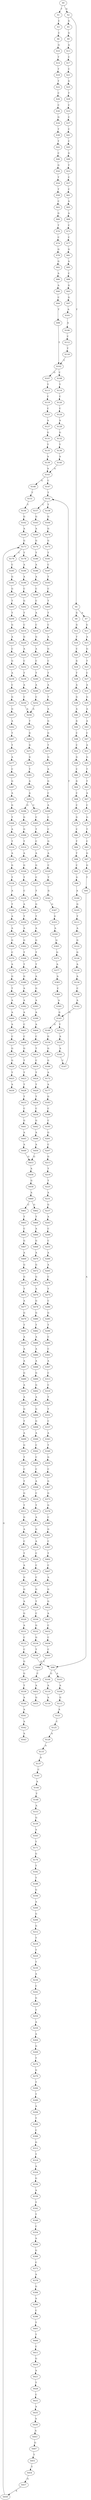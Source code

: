strict digraph  {
	S0 -> S1 [ label = T ];
	S0 -> S2 [ label = G ];
	S1 -> S3 [ label = C ];
	S2 -> S4 [ label = T ];
	S2 -> S5 [ label = G ];
	S3 -> S6 [ label = C ];
	S4 -> S7 [ label = A ];
	S4 -> S8 [ label = G ];
	S5 -> S9 [ label = G ];
	S6 -> S10 [ label = G ];
	S7 -> S11 [ label = G ];
	S8 -> S12 [ label = G ];
	S9 -> S13 [ label = A ];
	S10 -> S14 [ label = T ];
	S11 -> S15 [ label = A ];
	S12 -> S16 [ label = T ];
	S13 -> S17 [ label = C ];
	S14 -> S18 [ label = T ];
	S15 -> S19 [ label = G ];
	S16 -> S20 [ label = C ];
	S17 -> S21 [ label = C ];
	S18 -> S22 [ label = T ];
	S19 -> S23 [ label = T ];
	S20 -> S24 [ label = G ];
	S21 -> S25 [ label = G ];
	S22 -> S26 [ label = C ];
	S23 -> S27 [ label = C ];
	S24 -> S28 [ label = T ];
	S25 -> S29 [ label = T ];
	S26 -> S30 [ label = C ];
	S27 -> S31 [ label = A ];
	S28 -> S32 [ label = A ];
	S29 -> S33 [ label = C ];
	S30 -> S34 [ label = G ];
	S31 -> S35 [ label = G ];
	S32 -> S36 [ label = G ];
	S33 -> S37 [ label = C ];
	S34 -> S38 [ label = T ];
	S35 -> S39 [ label = A ];
	S36 -> S40 [ label = A ];
	S37 -> S41 [ label = C ];
	S38 -> S42 [ label = T ];
	S39 -> S43 [ label = A ];
	S40 -> S44 [ label = G ];
	S41 -> S45 [ label = C ];
	S42 -> S46 [ label = C ];
	S43 -> S47 [ label = C ];
	S44 -> S48 [ label = C ];
	S45 -> S49 [ label = G ];
	S46 -> S50 [ label = G ];
	S47 -> S51 [ label = A ];
	S48 -> S52 [ label = C ];
	S49 -> S53 [ label = T ];
	S50 -> S54 [ label = T ];
	S51 -> S55 [ label = G ];
	S52 -> S56 [ label = G ];
	S53 -> S57 [ label = C ];
	S54 -> S58 [ label = T ];
	S55 -> S59 [ label = T ];
	S56 -> S60 [ label = C ];
	S57 -> S61 [ label = C ];
	S58 -> S62 [ label = C ];
	S59 -> S63 [ label = T ];
	S60 -> S64 [ label = G ];
	S61 -> S65 [ label = A ];
	S62 -> S66 [ label = G ];
	S63 -> S67 [ label = A ];
	S64 -> S68 [ label = C ];
	S65 -> S69 [ label = A ];
	S66 -> S70 [ label = T ];
	S67 -> S71 [ label = C ];
	S68 -> S72 [ label = C ];
	S69 -> S73 [ label = C ];
	S70 -> S74 [ label = C ];
	S71 -> S75 [ label = G ];
	S72 -> S76 [ label = G ];
	S73 -> S77 [ label = C ];
	S74 -> S78 [ label = G ];
	S75 -> S79 [ label = T ];
	S76 -> S80 [ label = C ];
	S77 -> S81 [ label = G ];
	S78 -> S82 [ label = G ];
	S79 -> S83 [ label = C ];
	S80 -> S84 [ label = T ];
	S81 -> S85 [ label = A ];
	S82 -> S86 [ label = A ];
	S83 -> S87 [ label = G ];
	S84 -> S88 [ label = T ];
	S85 -> S89 [ label = C ];
	S86 -> S90 [ label = A ];
	S87 -> S91 [ label = G ];
	S88 -> S92 [ label = C ];
	S89 -> S93 [ label = G ];
	S90 -> S94 [ label = C ];
	S91 -> S95 [ label = T ];
	S92 -> S96 [ label = G ];
	S93 -> S97 [ label = G ];
	S94 -> S98 [ label = T ];
	S95 -> S99 [ label = A ];
	S96 -> S100 [ label = A ];
	S97 -> S101 [ label = A ];
	S98 -> S102 [ label = T ];
	S99 -> S103 [ label = A ];
	S99 -> S104 [ label = G ];
	S100 -> S105 [ label = G ];
	S101 -> S106 [ label = A ];
	S102 -> S107 [ label = G ];
	S102 -> S108 [ label = C ];
	S103 -> S109 [ label = A ];
	S104 -> S110 [ label = A ];
	S105 -> S111 [ label = T ];
	S106 -> S112 [ label = C ];
	S107 -> S113 [ label = T ];
	S108 -> S114 [ label = T ];
	S109 -> S115 [ label = G ];
	S110 -> S116 [ label = A ];
	S111 -> S117 [ label = A ];
	S112 -> S118 [ label = T ];
	S113 -> S119 [ label = C ];
	S114 -> S120 [ label = C ];
	S115 -> S121 [ label = A ];
	S117 -> S122 [ label = G ];
	S118 -> S102 [ label = T ];
	S119 -> S123 [ label = C ];
	S120 -> S124 [ label = C ];
	S121 -> S125 [ label = C ];
	S122 -> S126 [ label = G ];
	S123 -> S127 [ label = A ];
	S124 -> S128 [ label = A ];
	S125 -> S129 [ label = A ];
	S126 -> S130 [ label = A ];
	S127 -> S131 [ label = G ];
	S128 -> S132 [ label = G ];
	S129 -> S133 [ label = A ];
	S130 -> S134 [ label = A ];
	S131 -> S135 [ label = T ];
	S132 -> S136 [ label = T ];
	S133 -> S137 [ label = A ];
	S134 -> S138 [ label = C ];
	S135 -> S139 [ label = A ];
	S136 -> S140 [ label = A ];
	S137 -> S141 [ label = C ];
	S138 -> S142 [ label = A ];
	S139 -> S143 [ label = A ];
	S140 -> S143 [ label = A ];
	S141 -> S144 [ label = A ];
	S142 -> S145 [ label = G ];
	S143 -> S146 [ label = G ];
	S143 -> S147 [ label = C ];
	S144 -> S148 [ label = T ];
	S145 -> S149 [ label = G ];
	S145 -> S150 [ label = T ];
	S146 -> S151 [ label = T ];
	S147 -> S152 [ label = T ];
	S148 -> S153 [ label = A ];
	S149 -> S154 [ label = G ];
	S150 -> S155 [ label = A ];
	S151 -> S156 [ label = T ];
	S152 -> S157 [ label = C ];
	S152 -> S158 [ label = T ];
	S153 -> S159 [ label = G ];
	S154 -> S160 [ label = G ];
	S155 -> S161 [ label = A ];
	S156 -> S162 [ label = G ];
	S157 -> S163 [ label = G ];
	S158 -> S164 [ label = G ];
	S159 -> S165 [ label = A ];
	S160 -> S166 [ label = G ];
	S161 -> S167 [ label = C ];
	S162 -> S168 [ label = A ];
	S163 -> S169 [ label = A ];
	S164 -> S170 [ label = G ];
	S165 -> S171 [ label = T ];
	S166 -> S172 [ label = A ];
	S167 -> S152 [ label = T ];
	S168 -> S173 [ label = G ];
	S169 -> S174 [ label = G ];
	S170 -> S175 [ label = G ];
	S171 -> S176 [ label = G ];
	S172 -> S177 [ label = A ];
	S173 -> S178 [ label = T ];
	S173 -> S179 [ label = C ];
	S174 -> S180 [ label = T ];
	S175 -> S181 [ label = T ];
	S176 -> S182 [ label = T ];
	S177 -> S183 [ label = G ];
	S178 -> S184 [ label = A ];
	S179 -> S185 [ label = C ];
	S180 -> S186 [ label = A ];
	S181 -> S187 [ label = C ];
	S182 -> S188 [ label = T ];
	S183 -> S189 [ label = C ];
	S184 -> S190 [ label = A ];
	S185 -> S191 [ label = G ];
	S186 -> S192 [ label = A ];
	S187 -> S193 [ label = T ];
	S188 -> S194 [ label = G ];
	S189 -> S195 [ label = C ];
	S190 -> S196 [ label = C ];
	S191 -> S197 [ label = G ];
	S192 -> S198 [ label = C ];
	S193 -> S199 [ label = C ];
	S194 -> S200 [ label = A ];
	S195 -> S201 [ label = G ];
	S196 -> S202 [ label = G ];
	S197 -> S203 [ label = T ];
	S198 -> S204 [ label = C ];
	S199 -> S205 [ label = T ];
	S200 -> S206 [ label = G ];
	S201 -> S207 [ label = C ];
	S202 -> S208 [ label = T ];
	S203 -> S209 [ label = T ];
	S204 -> S210 [ label = A ];
	S205 -> S211 [ label = T ];
	S206 -> S212 [ label = G ];
	S207 -> S213 [ label = G ];
	S208 -> S214 [ label = C ];
	S209 -> S215 [ label = G ];
	S210 -> S216 [ label = C ];
	S211 -> S217 [ label = C ];
	S212 -> S218 [ label = T ];
	S213 -> S219 [ label = T ];
	S214 -> S220 [ label = G ];
	S215 -> S221 [ label = A ];
	S216 -> S222 [ label = G ];
	S217 -> S223 [ label = A ];
	S218 -> S224 [ label = T ];
	S219 -> S225 [ label = T ];
	S220 -> S226 [ label = A ];
	S221 -> S227 [ label = C ];
	S222 -> S228 [ label = A ];
	S223 -> S229 [ label = G ];
	S224 -> S230 [ label = T ];
	S225 -> S231 [ label = A ];
	S226 -> S232 [ label = C ];
	S227 -> S233 [ label = G ];
	S228 -> S234 [ label = C ];
	S229 -> S235 [ label = C ];
	S230 -> S236 [ label = A ];
	S231 -> S237 [ label = G ];
	S232 -> S238 [ label = T ];
	S233 -> S239 [ label = A ];
	S234 -> S240 [ label = T ];
	S235 -> S241 [ label = T ];
	S236 -> S242 [ label = C ];
	S237 -> S243 [ label = A ];
	S238 -> S244 [ label = A ];
	S239 -> S245 [ label = C ];
	S240 -> S246 [ label = A ];
	S241 -> S247 [ label = A ];
	S242 -> S248 [ label = G ];
	S243 -> S249 [ label = C ];
	S244 -> S250 [ label = C ];
	S245 -> S251 [ label = G ];
	S246 -> S252 [ label = C ];
	S247 -> S253 [ label = T ];
	S248 -> S254 [ label = T ];
	S249 -> S255 [ label = C ];
	S250 -> S256 [ label = A ];
	S251 -> S257 [ label = G ];
	S252 -> S256 [ label = A ];
	S253 -> S258 [ label = A ];
	S254 -> S259 [ label = A ];
	S255 -> S260 [ label = A ];
	S256 -> S261 [ label = T ];
	S257 -> S262 [ label = A ];
	S258 -> S263 [ label = G ];
	S259 -> S264 [ label = A ];
	S260 -> S265 [ label = A ];
	S261 -> S266 [ label = G ];
	S262 -> S267 [ label = T ];
	S263 -> S268 [ label = G ];
	S264 -> S269 [ label = G ];
	S265 -> S270 [ label = C ];
	S266 -> S271 [ label = G ];
	S267 -> S272 [ label = T ];
	S268 -> S273 [ label = T ];
	S269 -> S274 [ label = T ];
	S270 -> S275 [ label = T ];
	S271 -> S276 [ label = G ];
	S272 -> S277 [ label = A ];
	S273 -> S278 [ label = G ];
	S274 -> S279 [ label = G ];
	S275 -> S280 [ label = C ];
	S276 -> S281 [ label = T ];
	S277 -> S282 [ label = C ];
	S278 -> S283 [ label = A ];
	S279 -> S284 [ label = T ];
	S280 -> S285 [ label = G ];
	S281 -> S286 [ label = A ];
	S282 -> S287 [ label = G ];
	S283 -> S288 [ label = G ];
	S284 -> S289 [ label = T ];
	S285 -> S290 [ label = T ];
	S286 -> S291 [ label = A ];
	S287 -> S292 [ label = A ];
	S288 -> S293 [ label = C ];
	S289 -> S294 [ label = A ];
	S290 -> S295 [ label = C ];
	S291 -> S296 [ label = G ];
	S291 -> S297 [ label = C ];
	S292 -> S298 [ label = G ];
	S293 -> S299 [ label = A ];
	S294 -> S300 [ label = T ];
	S295 -> S301 [ label = C ];
	S296 -> S302 [ label = G ];
	S297 -> S303 [ label = C ];
	S298 -> S304 [ label = T ];
	S299 -> S305 [ label = C ];
	S300 -> S306 [ label = C ];
	S301 -> S307 [ label = A ];
	S302 -> S308 [ label = G ];
	S303 -> S309 [ label = T ];
	S304 -> S310 [ label = A ];
	S305 -> S311 [ label = C ];
	S306 -> S312 [ label = G ];
	S307 -> S313 [ label = C ];
	S308 -> S314 [ label = T ];
	S309 -> S315 [ label = C ];
	S310 -> S316 [ label = T ];
	S311 -> S317 [ label = G ];
	S312 -> S318 [ label = T ];
	S313 -> S319 [ label = C ];
	S314 -> S320 [ label = A ];
	S315 -> S321 [ label = A ];
	S316 -> S322 [ label = A ];
	S317 -> S323 [ label = A ];
	S318 -> S324 [ label = A ];
	S319 -> S325 [ label = T ];
	S320 -> S326 [ label = G ];
	S321 -> S327 [ label = G ];
	S322 -> S328 [ label = G ];
	S323 -> S329 [ label = C ];
	S324 -> S330 [ label = G ];
	S325 -> S331 [ label = T ];
	S326 -> S332 [ label = T ];
	S327 -> S333 [ label = C ];
	S328 -> S334 [ label = T ];
	S329 -> S335 [ label = T ];
	S330 -> S336 [ label = A ];
	S331 -> S337 [ label = C ];
	S332 -> S338 [ label = C ];
	S333 -> S339 [ label = T ];
	S334 -> S340 [ label = A ];
	S335 -> S341 [ label = G ];
	S336 -> S342 [ label = T ];
	S337 -> S343 [ label = A ];
	S338 -> S344 [ label = A ];
	S339 -> S345 [ label = G ];
	S340 -> S346 [ label = T ];
	S341 -> S347 [ label = G ];
	S342 -> S348 [ label = T ];
	S343 -> S349 [ label = T ];
	S344 -> S350 [ label = T ];
	S345 -> S351 [ label = T ];
	S346 -> S352 [ label = A ];
	S347 -> S353 [ label = G ];
	S348 -> S354 [ label = C ];
	S349 -> S355 [ label = G ];
	S350 -> S356 [ label = A ];
	S351 -> S357 [ label = A ];
	S352 -> S358 [ label = A ];
	S353 -> S359 [ label = A ];
	S354 -> S360 [ label = A ];
	S355 -> S361 [ label = C ];
	S356 -> S362 [ label = G ];
	S357 -> S363 [ label = G ];
	S358 -> S364 [ label = G ];
	S359 -> S365 [ label = G ];
	S360 -> S366 [ label = G ];
	S361 -> S367 [ label = G ];
	S362 -> S368 [ label = T ];
	S363 -> S369 [ label = T ];
	S364 -> S370 [ label = C ];
	S365 -> S371 [ label = G ];
	S366 -> S372 [ label = C ];
	S367 -> S373 [ label = G ];
	S368 -> S374 [ label = T ];
	S369 -> S375 [ label = T ];
	S370 -> S376 [ label = A ];
	S371 -> S377 [ label = A ];
	S372 -> S378 [ label = A ];
	S373 -> S379 [ label = G ];
	S374 -> S380 [ label = G ];
	S375 -> S381 [ label = A ];
	S376 -> S382 [ label = G ];
	S377 -> S383 [ label = A ];
	S378 -> S384 [ label = G ];
	S379 -> S385 [ label = C ];
	S380 -> S386 [ label = A ];
	S381 -> S387 [ label = G ];
	S382 -> S388 [ label = T ];
	S383 -> S389 [ label = C ];
	S384 -> S390 [ label = A ];
	S385 -> S391 [ label = G ];
	S386 -> S392 [ label = A ];
	S387 -> S393 [ label = A ];
	S388 -> S394 [ label = A ];
	S389 -> S395 [ label = A ];
	S390 -> S396 [ label = C ];
	S391 -> S397 [ label = C ];
	S392 -> S398 [ label = A ];
	S393 -> S399 [ label = A ];
	S394 -> S400 [ label = A ];
	S395 -> S145 [ label = G ];
	S396 -> S401 [ label = T ];
	S397 -> S402 [ label = T ];
	S398 -> S403 [ label = C ];
	S399 -> S404 [ label = A ];
	S400 -> S405 [ label = A ];
	S401 -> S406 [ label = T ];
	S402 -> S407 [ label = C ];
	S403 -> S408 [ label = C ];
	S404 -> S409 [ label = C ];
	S405 -> S410 [ label = C ];
	S406 -> S411 [ label = C ];
	S407 -> S412 [ label = A ];
	S408 -> S413 [ label = G ];
	S409 -> S414 [ label = T ];
	S410 -> S415 [ label = G ];
	S411 -> S416 [ label = G ];
	S412 -> S417 [ label = G ];
	S413 -> S418 [ label = T ];
	S414 -> S419 [ label = C ];
	S415 -> S420 [ label = G ];
	S416 -> S421 [ label = A ];
	S417 -> S422 [ label = G ];
	S418 -> S423 [ label = T ];
	S419 -> S424 [ label = T ];
	S420 -> S425 [ label = T ];
	S421 -> S426 [ label = T ];
	S422 -> S427 [ label = A ];
	S423 -> S428 [ label = T ];
	S424 -> S429 [ label = T ];
	S425 -> S430 [ label = A ];
	S426 -> S431 [ label = C ];
	S427 -> S432 [ label = C ];
	S428 -> S433 [ label = T ];
	S429 -> S434 [ label = T ];
	S431 -> S435 [ label = A ];
	S432 -> S436 [ label = C ];
	S433 -> S437 [ label = C ];
	S434 -> S438 [ label = C ];
	S435 -> S439 [ label = A ];
	S436 -> S440 [ label = C ];
	S437 -> S441 [ label = G ];
	S438 -> S442 [ label = G ];
	S439 -> S443 [ label = A ];
	S440 -> S444 [ label = C ];
	S441 -> S445 [ label = A ];
	S442 -> S446 [ label = A ];
	S443 -> S447 [ label = G ];
	S444 -> S448 [ label = C ];
	S445 -> S449 [ label = A ];
	S446 -> S450 [ label = A ];
	S447 -> S451 [ label = T ];
	S448 -> S452 [ label = A ];
	S449 -> S453 [ label = G ];
	S450 -> S453 [ label = G ];
	S451 -> S454 [ label = T ];
	S452 -> S455 [ label = G ];
	S453 -> S456 [ label = A ];
	S454 -> S457 [ label = G ];
	S456 -> S458 [ label = G ];
	S457 -> S459 [ label = A ];
	S458 -> S460 [ label = A ];
	S459 -> S173 [ label = G ];
	S460 -> S461 [ label = C ];
	S460 -> S462 [ label = G ];
	S461 -> S463 [ label = T ];
	S462 -> S464 [ label = T ];
	S463 -> S465 [ label = C ];
	S464 -> S466 [ label = A ];
	S465 -> S467 [ label = G ];
	S466 -> S468 [ label = G ];
	S467 -> S469 [ label = A ];
	S468 -> S470 [ label = A ];
	S469 -> S471 [ label = G ];
	S470 -> S472 [ label = G ];
	S471 -> S473 [ label = G ];
	S472 -> S474 [ label = G ];
	S473 -> S475 [ label = T ];
	S474 -> S476 [ label = A ];
	S475 -> S477 [ label = A ];
	S476 -> S478 [ label = G ];
	S477 -> S479 [ label = G ];
	S478 -> S480 [ label = G ];
	S479 -> S481 [ label = T ];
	S480 -> S482 [ label = T ];
	S481 -> S483 [ label = A ];
	S482 -> S484 [ label = A ];
	S483 -> S485 [ label = A ];
	S484 -> S486 [ label = A ];
	S485 -> S487 [ label = A ];
	S486 -> S488 [ label = A ];
	S487 -> S489 [ label = G ];
	S488 -> S490 [ label = G ];
	S489 -> S491 [ label = A ];
	S490 -> S492 [ label = G ];
	S491 -> S493 [ label = A ];
	S492 -> S494 [ label = A ];
	S493 -> S495 [ label = G ];
	S494 -> S496 [ label = G ];
	S495 -> S497 [ label = T ];
	S496 -> S498 [ label = G ];
	S497 -> S499 [ label = A ];
	S498 -> S500 [ label = A ];
	S499 -> S501 [ label = G ];
	S500 -> S502 [ label = C ];
	S501 -> S503 [ label = T ];
	S502 -> S504 [ label = C ];
	S503 -> S505 [ label = C ];
	S504 -> S506 [ label = C ];
	S505 -> S507 [ label = T ];
	S506 -> S508 [ label = A ];
	S507 -> S509 [ label = G ];
	S508 -> S510 [ label = C ];
	S509 -> S511 [ label = T ];
	S510 -> S512 [ label = T ];
	S511 -> S513 [ label = G ];
	S512 -> S514 [ label = A ];
	S513 -> S515 [ label = A ];
	S514 -> S516 [ label = G ];
	S515 -> S517 [ label = C ];
	S516 -> S518 [ label = A ];
	S517 -> S519 [ label = T ];
	S518 -> S520 [ label = C ];
	S519 -> S521 [ label = A ];
	S520 -> S522 [ label = C ];
	S521 -> S523 [ label = G ];
	S522 -> S524 [ label = C ];
	S523 -> S525 [ label = G ];
	S524 -> S526 [ label = G ];
	S525 -> S527 [ label = A ];
	S526 -> S528 [ label = T ];
	S527 -> S529 [ label = G ];
	S528 -> S530 [ label = C ];
	S529 -> S531 [ label = A ];
	S530 -> S532 [ label = G ];
	S531 -> S533 [ label = C ];
	S532 -> S534 [ label = G ];
	S533 -> S535 [ label = C ];
	S534 -> S536 [ label = T ];
	S535 -> S537 [ label = G ];
	S536 -> S99 [ label = A ];
	S537 -> S538 [ label = G ];
	S538 -> S539 [ label = T ];
	S539 -> S540 [ label = A ];
	S540 -> S541 [ label = A ];
	S541 -> S542 [ label = A ];
	S542 -> S543 [ label = A ];
}
